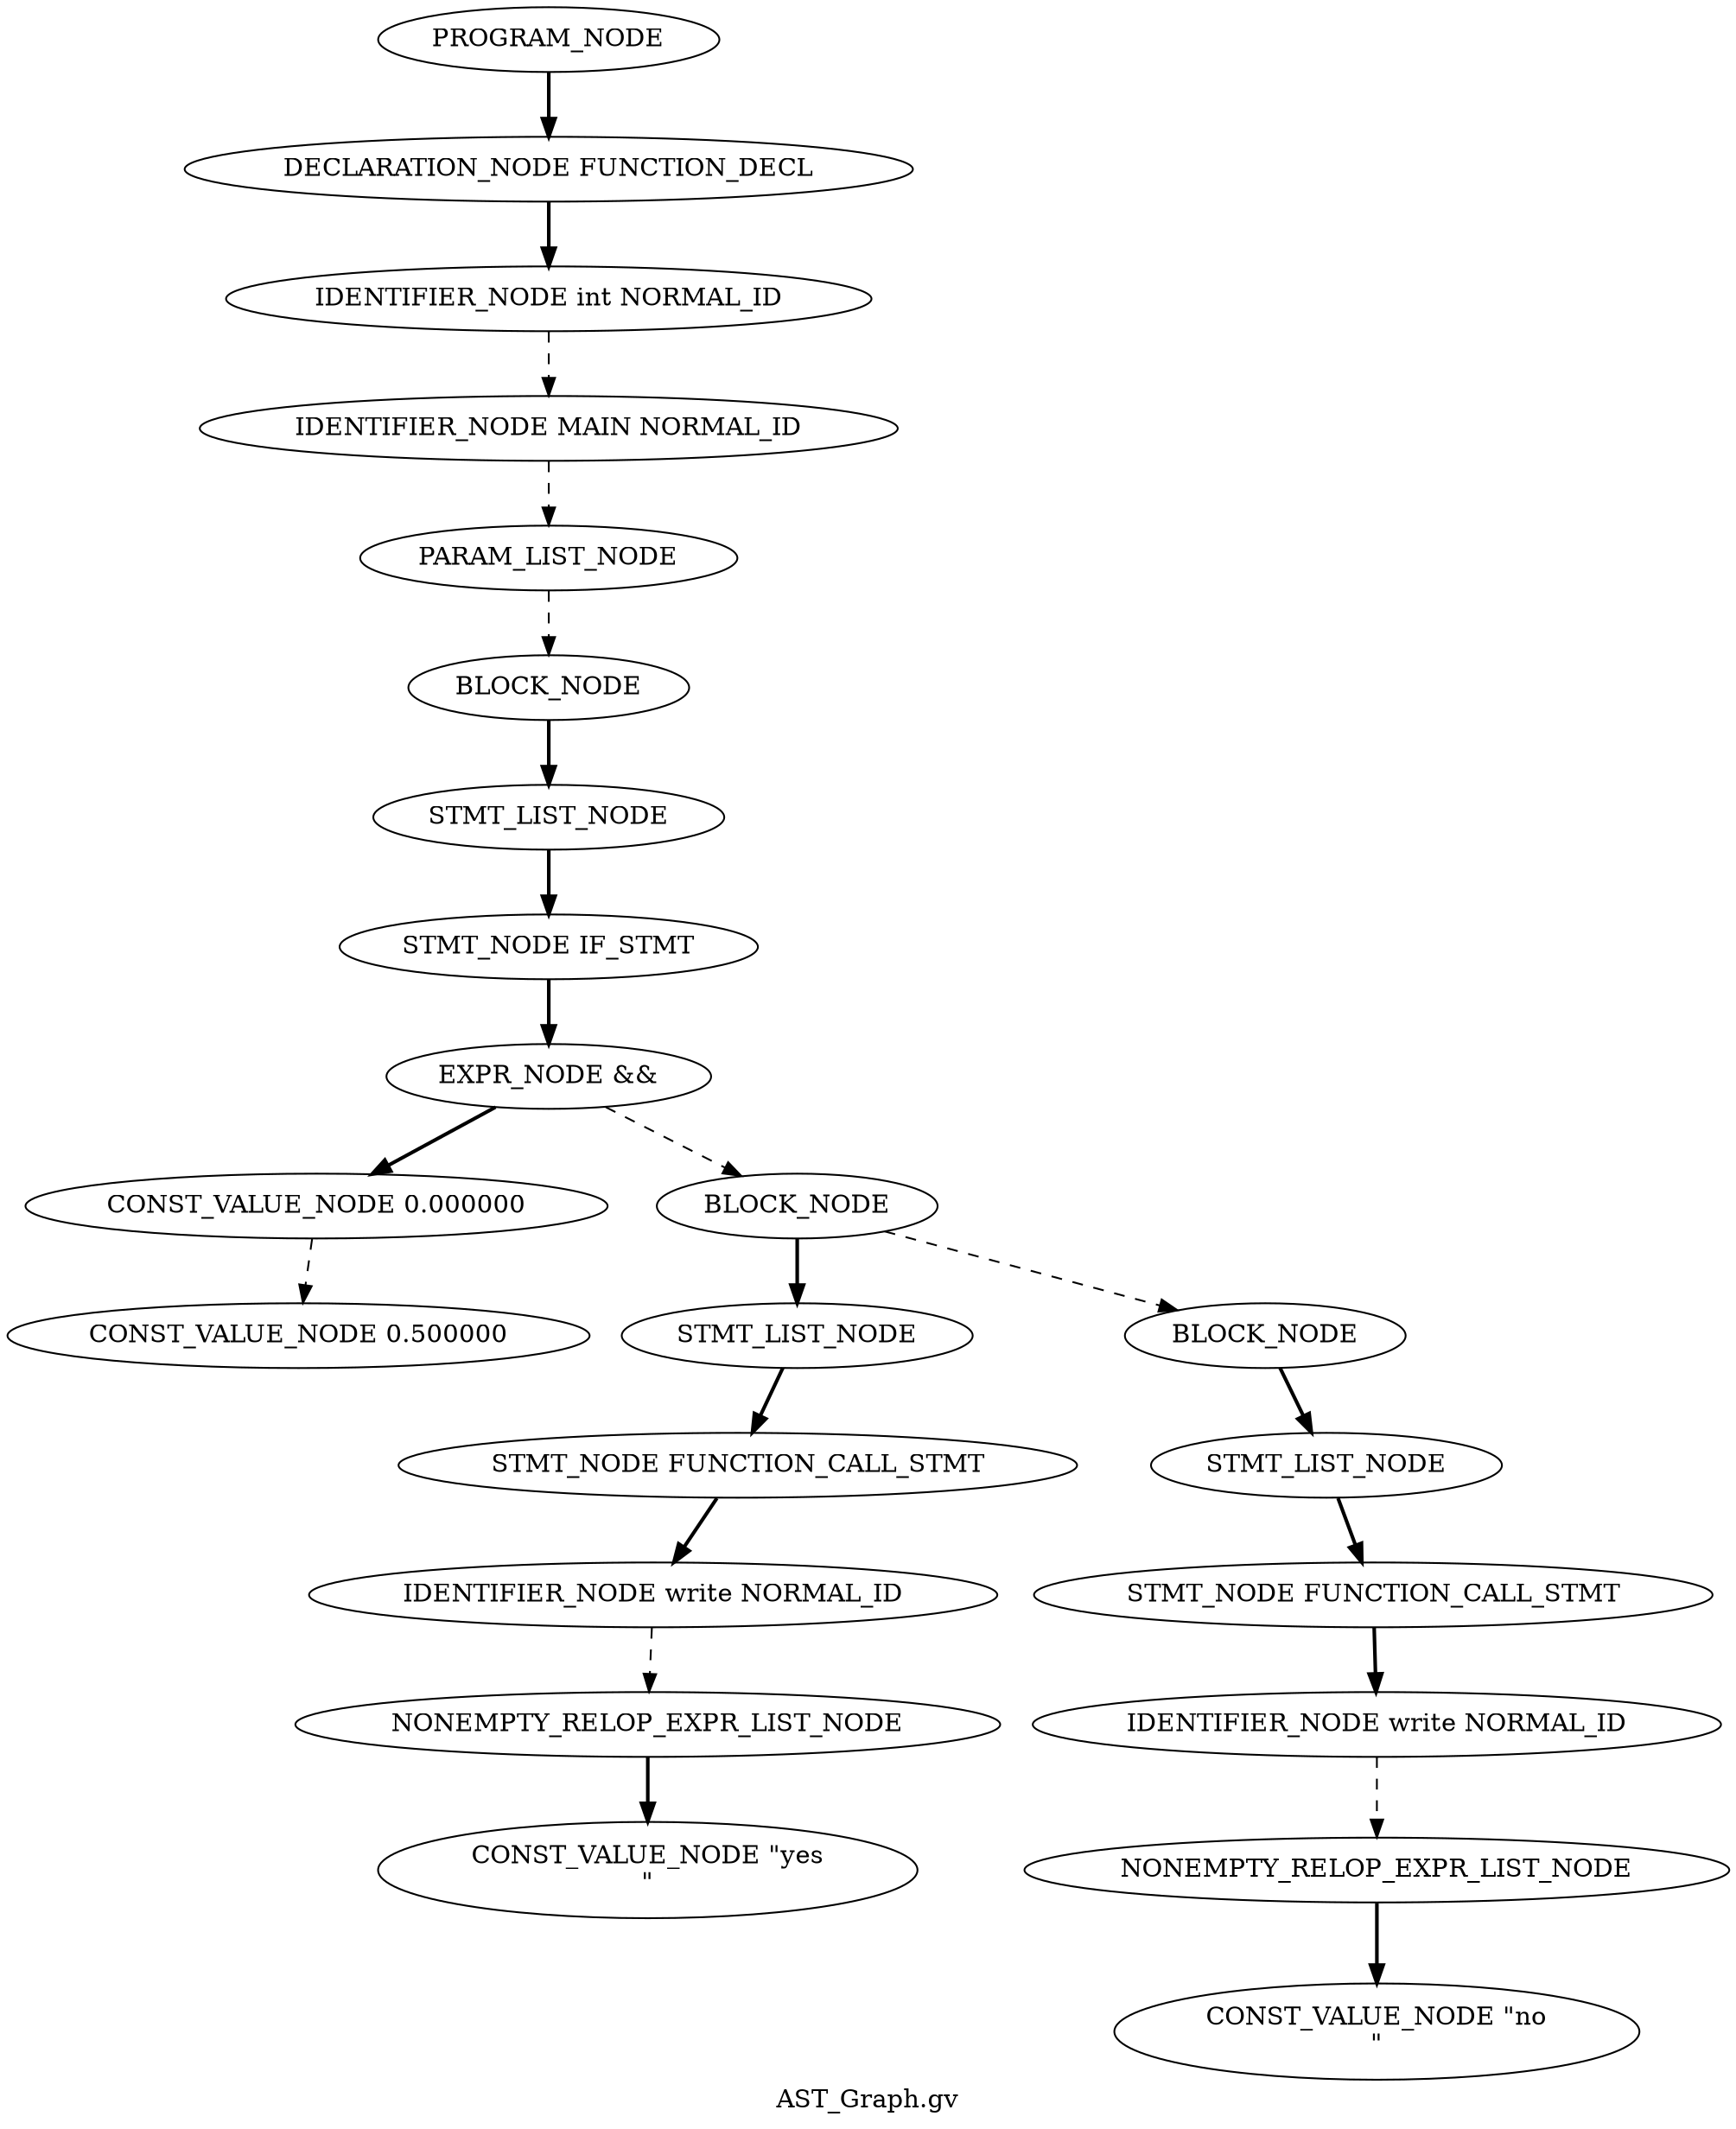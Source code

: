 Digraph AST
{
label = "AST_Graph.gv"
node0 [label ="PROGRAM_NODE"]
node1 [label ="DECLARATION_NODE FUNCTION_DECL"]
node2 [label ="IDENTIFIER_NODE int NORMAL_ID"]
node3 [label ="IDENTIFIER_NODE MAIN NORMAL_ID"]
node4 [label ="PARAM_LIST_NODE"]
node5 [label ="BLOCK_NODE"]
node6 [label ="STMT_LIST_NODE"]
node7 [label ="STMT_NODE IF_STMT"]
node8 [label ="EXPR_NODE &&"]
node9 [label ="CONST_VALUE_NODE 0.000000"]
node10 [label ="CONST_VALUE_NODE 0.500000"]
node9 -> node10 [style = dashed]
node8 -> node9 [style = bold]
node11 [label ="BLOCK_NODE"]
node12 [label ="STMT_LIST_NODE"]
node13 [label ="STMT_NODE FUNCTION_CALL_STMT"]
node14 [label ="IDENTIFIER_NODE write NORMAL_ID"]
node15 [label ="NONEMPTY_RELOP_EXPR_LIST_NODE"]
node16 [label ="CONST_VALUE_NODE \"yes\n\""]
node15 -> node16 [style = bold]
node14 -> node15 [style = dashed]
node13 -> node14 [style = bold]
node12 -> node13 [style = bold]
node11 -> node12 [style = bold]
node17 [label ="BLOCK_NODE"]
node18 [label ="STMT_LIST_NODE"]
node19 [label ="STMT_NODE FUNCTION_CALL_STMT"]
node20 [label ="IDENTIFIER_NODE write NORMAL_ID"]
node21 [label ="NONEMPTY_RELOP_EXPR_LIST_NODE"]
node22 [label ="CONST_VALUE_NODE \"no\n\""]
node21 -> node22 [style = bold]
node20 -> node21 [style = dashed]
node19 -> node20 [style = bold]
node18 -> node19 [style = bold]
node17 -> node18 [style = bold]
node11 -> node17 [style = dashed]
node8 -> node11 [style = dashed]
node7 -> node8 [style = bold]
node6 -> node7 [style = bold]
node5 -> node6 [style = bold]
node4 -> node5 [style = dashed]
node3 -> node4 [style = dashed]
node2 -> node3 [style = dashed]
node1 -> node2 [style = bold]
node0 -> node1 [style = bold]
}
